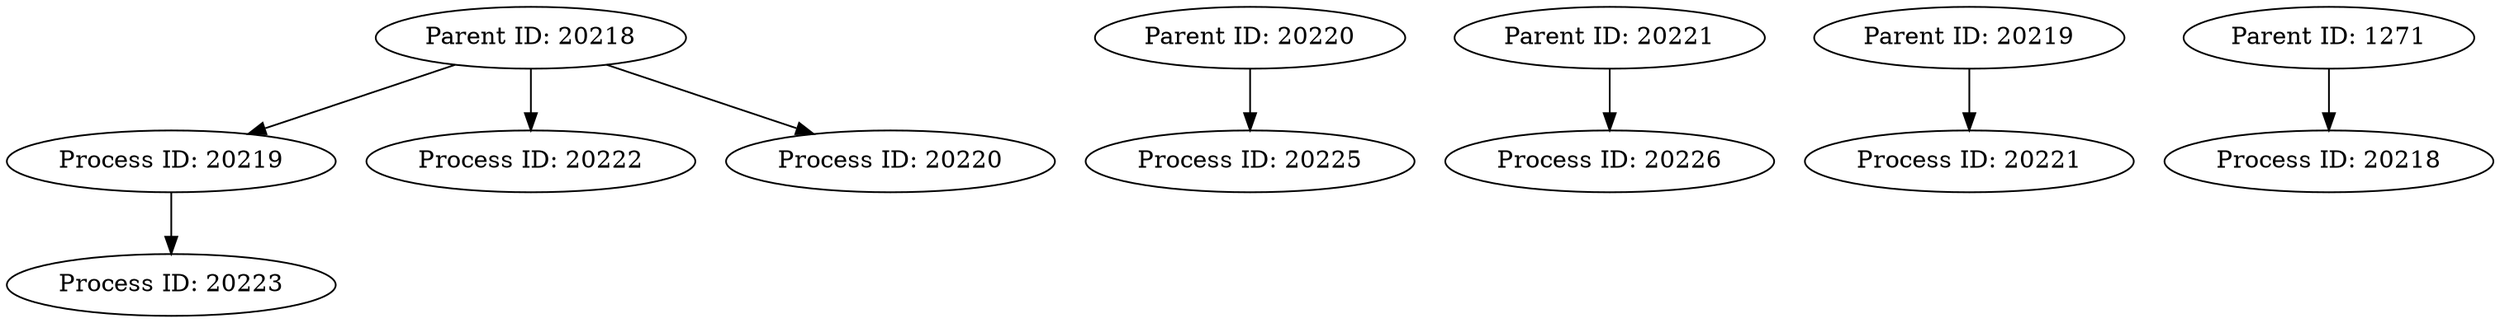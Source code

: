 digraph D {

"Parent ID: 20218" -> "Process ID: 20219" 
"Parent ID: 20218" -> "Process ID: 20222" 
"Parent ID: 20220" -> "Process ID: 20225" 
"Parent ID: 20221" -> "Process ID: 20226" 
"Parent ID: 20219" -> "Process ID: 20221" 
"Parent ID: 1271" -> "Process ID: 20218" 
"Process ID: 20219" -> "Process ID: 20223" 
"Parent ID: 20218" -> "Process ID: 20220"

}